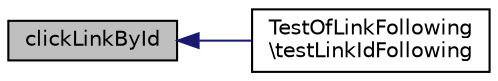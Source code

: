 digraph "clickLinkById"
{
  edge [fontname="Helvetica",fontsize="10",labelfontname="Helvetica",labelfontsize="10"];
  node [fontname="Helvetica",fontsize="10",shape=record];
  rankdir="LR";
  Node1 [label="clickLinkById",height=0.2,width=0.4,color="black", fillcolor="grey75", style="filled" fontcolor="black"];
  Node1 -> Node2 [dir="back",color="midnightblue",fontsize="10",style="solid",fontname="Helvetica"];
  Node2 [label="TestOfLinkFollowing\l\\testLinkIdFollowing",height=0.2,width=0.4,color="black", fillcolor="white", style="filled",URL="$class_test_of_link_following.html#a0818a7033502bebf304fa72aa0634f13"];
}
